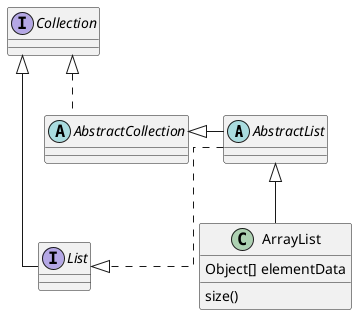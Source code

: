 @startuml
skinparam linetype ortho

abstract class AbstractList
abstract AbstractCollection
interface List
interface Collection

AbstractList ..|> List
Collection <|.. AbstractCollection

Collection <|- List
AbstractCollection <|- AbstractList
AbstractList <|-- ArrayList

class ArrayList {
    Object[] elementData
    size()
}

@enduml